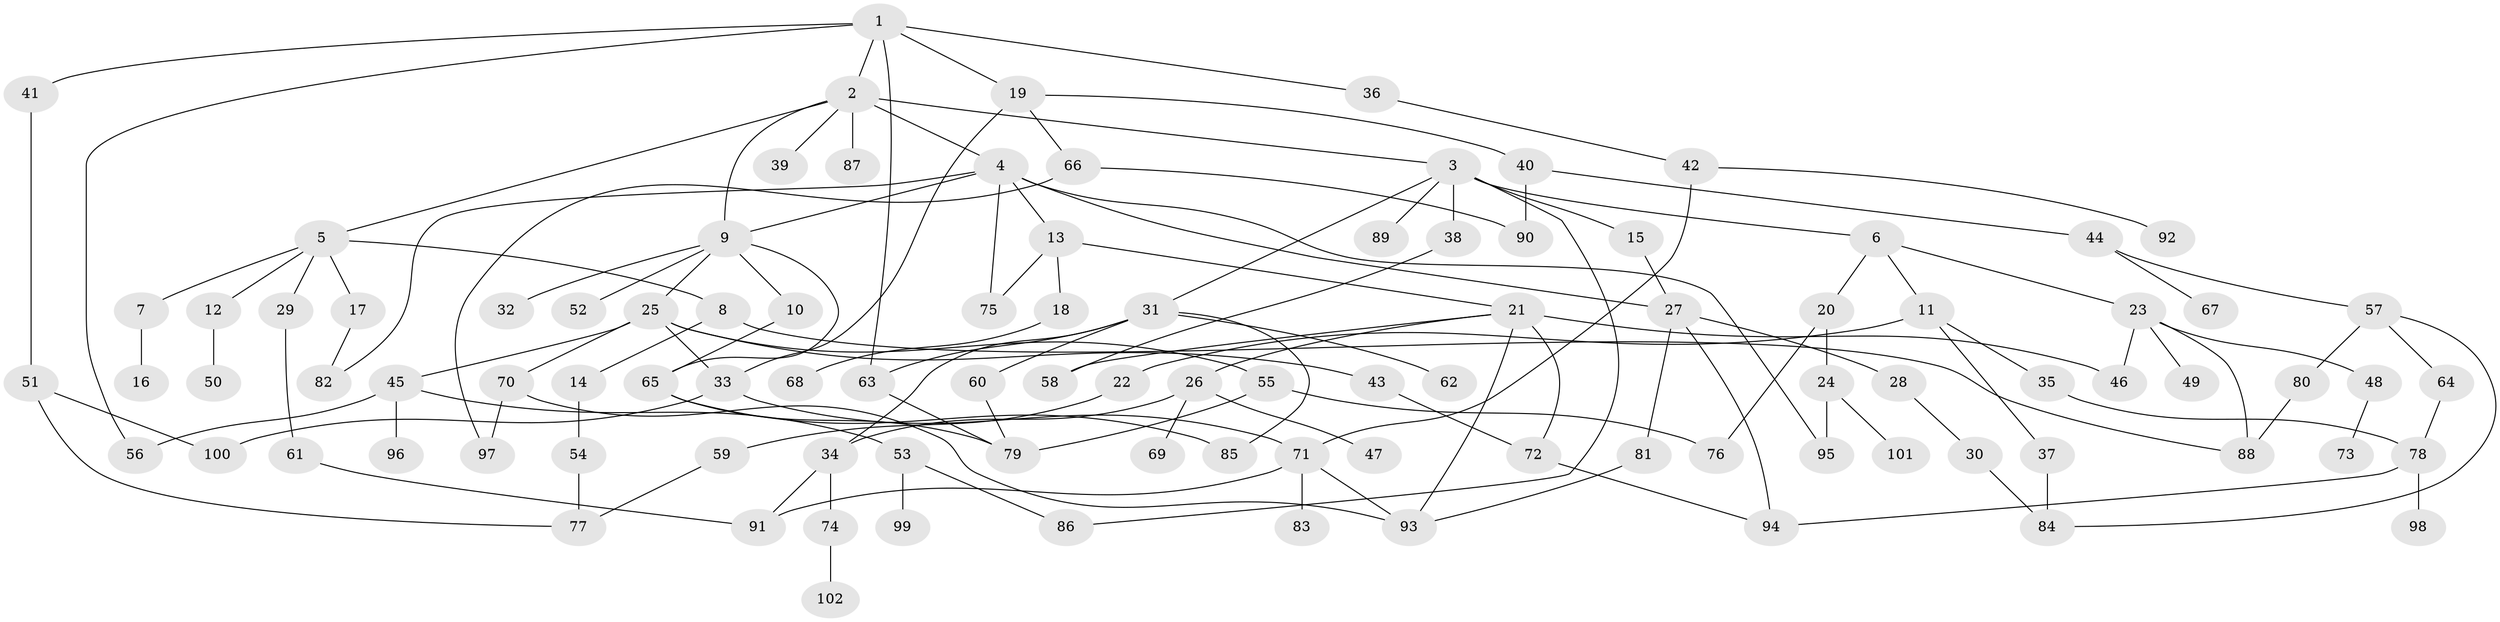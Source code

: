 // Generated by graph-tools (version 1.1) at 2025/41/03/09/25 04:41:36]
// undirected, 102 vertices, 138 edges
graph export_dot {
graph [start="1"]
  node [color=gray90,style=filled];
  1;
  2;
  3;
  4;
  5;
  6;
  7;
  8;
  9;
  10;
  11;
  12;
  13;
  14;
  15;
  16;
  17;
  18;
  19;
  20;
  21;
  22;
  23;
  24;
  25;
  26;
  27;
  28;
  29;
  30;
  31;
  32;
  33;
  34;
  35;
  36;
  37;
  38;
  39;
  40;
  41;
  42;
  43;
  44;
  45;
  46;
  47;
  48;
  49;
  50;
  51;
  52;
  53;
  54;
  55;
  56;
  57;
  58;
  59;
  60;
  61;
  62;
  63;
  64;
  65;
  66;
  67;
  68;
  69;
  70;
  71;
  72;
  73;
  74;
  75;
  76;
  77;
  78;
  79;
  80;
  81;
  82;
  83;
  84;
  85;
  86;
  87;
  88;
  89;
  90;
  91;
  92;
  93;
  94;
  95;
  96;
  97;
  98;
  99;
  100;
  101;
  102;
  1 -- 2;
  1 -- 19;
  1 -- 36;
  1 -- 41;
  1 -- 56;
  1 -- 63;
  2 -- 3;
  2 -- 4;
  2 -- 5;
  2 -- 39;
  2 -- 87;
  2 -- 9;
  3 -- 6;
  3 -- 15;
  3 -- 31;
  3 -- 38;
  3 -- 86;
  3 -- 89;
  4 -- 9;
  4 -- 13;
  4 -- 82;
  4 -- 95;
  4 -- 75;
  4 -- 27;
  5 -- 7;
  5 -- 8;
  5 -- 12;
  5 -- 17;
  5 -- 29;
  6 -- 11;
  6 -- 20;
  6 -- 23;
  7 -- 16;
  8 -- 14;
  8 -- 88;
  9 -- 10;
  9 -- 25;
  9 -- 32;
  9 -- 52;
  9 -- 65;
  10 -- 65;
  11 -- 22;
  11 -- 35;
  11 -- 37;
  12 -- 50;
  13 -- 18;
  13 -- 21;
  13 -- 75;
  14 -- 54;
  15 -- 27;
  17 -- 82;
  18 -- 68;
  19 -- 40;
  19 -- 66;
  19 -- 33;
  20 -- 24;
  20 -- 76;
  21 -- 26;
  21 -- 46;
  21 -- 58;
  21 -- 93;
  21 -- 72;
  22 -- 59;
  23 -- 46;
  23 -- 48;
  23 -- 49;
  23 -- 88;
  24 -- 95;
  24 -- 101;
  25 -- 33;
  25 -- 43;
  25 -- 45;
  25 -- 55;
  25 -- 70;
  26 -- 34;
  26 -- 47;
  26 -- 69;
  27 -- 28;
  27 -- 81;
  27 -- 94;
  28 -- 30;
  29 -- 61;
  30 -- 84;
  31 -- 60;
  31 -- 62;
  31 -- 85;
  31 -- 34;
  31 -- 63;
  33 -- 71;
  33 -- 100;
  34 -- 74;
  34 -- 91;
  35 -- 78;
  36 -- 42;
  37 -- 84;
  38 -- 58;
  40 -- 44;
  40 -- 90;
  41 -- 51;
  42 -- 92;
  42 -- 71;
  43 -- 72;
  44 -- 57;
  44 -- 67;
  45 -- 53;
  45 -- 96;
  45 -- 56;
  48 -- 73;
  51 -- 77;
  51 -- 100;
  53 -- 99;
  53 -- 86;
  54 -- 77;
  55 -- 79;
  55 -- 76;
  57 -- 64;
  57 -- 80;
  57 -- 84;
  59 -- 77;
  60 -- 79;
  61 -- 91;
  63 -- 79;
  64 -- 78;
  65 -- 85;
  65 -- 79;
  66 -- 90;
  66 -- 97;
  70 -- 93;
  70 -- 97;
  71 -- 83;
  71 -- 93;
  71 -- 91;
  72 -- 94;
  74 -- 102;
  78 -- 94;
  78 -- 98;
  80 -- 88;
  81 -- 93;
}
